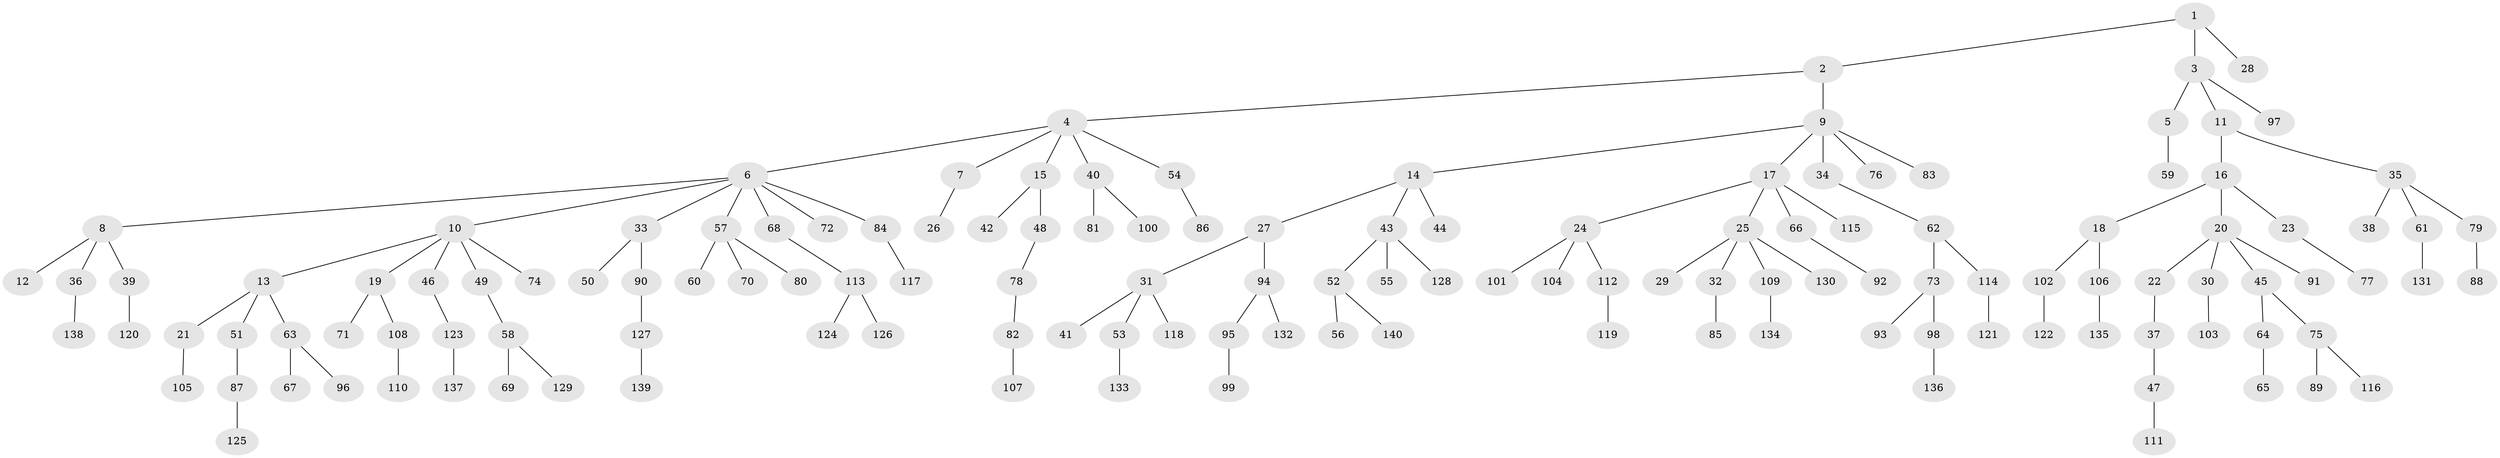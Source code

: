 // Generated by graph-tools (version 1.1) at 2025/50/03/09/25 03:50:20]
// undirected, 140 vertices, 139 edges
graph export_dot {
graph [start="1"]
  node [color=gray90,style=filled];
  1;
  2;
  3;
  4;
  5;
  6;
  7;
  8;
  9;
  10;
  11;
  12;
  13;
  14;
  15;
  16;
  17;
  18;
  19;
  20;
  21;
  22;
  23;
  24;
  25;
  26;
  27;
  28;
  29;
  30;
  31;
  32;
  33;
  34;
  35;
  36;
  37;
  38;
  39;
  40;
  41;
  42;
  43;
  44;
  45;
  46;
  47;
  48;
  49;
  50;
  51;
  52;
  53;
  54;
  55;
  56;
  57;
  58;
  59;
  60;
  61;
  62;
  63;
  64;
  65;
  66;
  67;
  68;
  69;
  70;
  71;
  72;
  73;
  74;
  75;
  76;
  77;
  78;
  79;
  80;
  81;
  82;
  83;
  84;
  85;
  86;
  87;
  88;
  89;
  90;
  91;
  92;
  93;
  94;
  95;
  96;
  97;
  98;
  99;
  100;
  101;
  102;
  103;
  104;
  105;
  106;
  107;
  108;
  109;
  110;
  111;
  112;
  113;
  114;
  115;
  116;
  117;
  118;
  119;
  120;
  121;
  122;
  123;
  124;
  125;
  126;
  127;
  128;
  129;
  130;
  131;
  132;
  133;
  134;
  135;
  136;
  137;
  138;
  139;
  140;
  1 -- 2;
  1 -- 3;
  1 -- 28;
  2 -- 4;
  2 -- 9;
  3 -- 5;
  3 -- 11;
  3 -- 97;
  4 -- 6;
  4 -- 7;
  4 -- 15;
  4 -- 40;
  4 -- 54;
  5 -- 59;
  6 -- 8;
  6 -- 10;
  6 -- 33;
  6 -- 57;
  6 -- 68;
  6 -- 72;
  6 -- 84;
  7 -- 26;
  8 -- 12;
  8 -- 36;
  8 -- 39;
  9 -- 14;
  9 -- 17;
  9 -- 34;
  9 -- 76;
  9 -- 83;
  10 -- 13;
  10 -- 19;
  10 -- 46;
  10 -- 49;
  10 -- 74;
  11 -- 16;
  11 -- 35;
  13 -- 21;
  13 -- 51;
  13 -- 63;
  14 -- 27;
  14 -- 43;
  14 -- 44;
  15 -- 42;
  15 -- 48;
  16 -- 18;
  16 -- 20;
  16 -- 23;
  17 -- 24;
  17 -- 25;
  17 -- 66;
  17 -- 115;
  18 -- 102;
  18 -- 106;
  19 -- 71;
  19 -- 108;
  20 -- 22;
  20 -- 30;
  20 -- 45;
  20 -- 91;
  21 -- 105;
  22 -- 37;
  23 -- 77;
  24 -- 101;
  24 -- 104;
  24 -- 112;
  25 -- 29;
  25 -- 32;
  25 -- 109;
  25 -- 130;
  27 -- 31;
  27 -- 94;
  30 -- 103;
  31 -- 41;
  31 -- 53;
  31 -- 118;
  32 -- 85;
  33 -- 50;
  33 -- 90;
  34 -- 62;
  35 -- 38;
  35 -- 61;
  35 -- 79;
  36 -- 138;
  37 -- 47;
  39 -- 120;
  40 -- 81;
  40 -- 100;
  43 -- 52;
  43 -- 55;
  43 -- 128;
  45 -- 64;
  45 -- 75;
  46 -- 123;
  47 -- 111;
  48 -- 78;
  49 -- 58;
  51 -- 87;
  52 -- 56;
  52 -- 140;
  53 -- 133;
  54 -- 86;
  57 -- 60;
  57 -- 70;
  57 -- 80;
  58 -- 69;
  58 -- 129;
  61 -- 131;
  62 -- 73;
  62 -- 114;
  63 -- 67;
  63 -- 96;
  64 -- 65;
  66 -- 92;
  68 -- 113;
  73 -- 93;
  73 -- 98;
  75 -- 89;
  75 -- 116;
  78 -- 82;
  79 -- 88;
  82 -- 107;
  84 -- 117;
  87 -- 125;
  90 -- 127;
  94 -- 95;
  94 -- 132;
  95 -- 99;
  98 -- 136;
  102 -- 122;
  106 -- 135;
  108 -- 110;
  109 -- 134;
  112 -- 119;
  113 -- 124;
  113 -- 126;
  114 -- 121;
  123 -- 137;
  127 -- 139;
}
